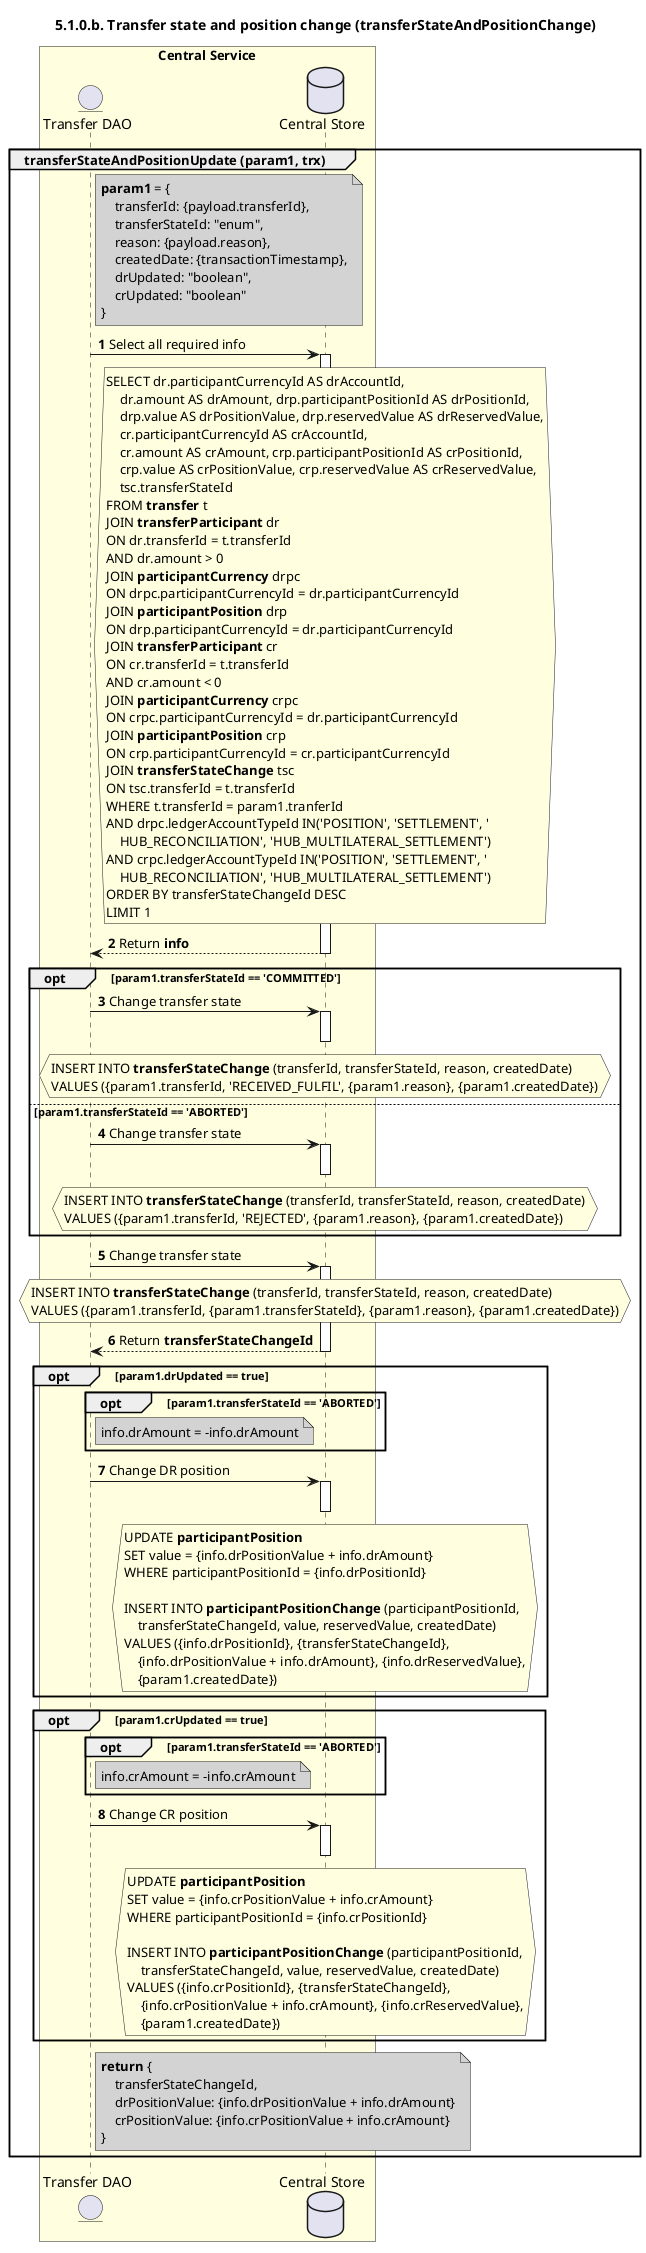 /'*****
 License
 --------------
 Copyright © 2017 Bill & Melinda Gates Foundation
 The Mojaloop files are made available by the Bill & Melinda Gates Foundation under the Apache License, Version 2.0 (the "License") and you may not use these files except in compliance with the License. You may obtain a copy of the License at
 http://www.apache.org/licenses/LICENSE-2.0
 Unless required by applicable law or agreed to in writing, the Mojaloop files are distributed on an "AS IS" BASIS, WITHOUT WARRANTIES OR CONDITIONS OF ANY KIND, either express or implied. See the License for the specific language governing permissions and limitations under the License.
 Contributors
 --------------
 This is the official list of the Mojaloop project contributors for this file.
 Names of the original copyright holders (individuals or organizations)
 should be listed with a '*' in the first column. People who have
 contributed from an organization can be listed under the organization
 that actually holds the copyright for their contributions (see the
 Gates Foundation organization for an example). Those individuals should have
 their names indented and be marked with a '-'. Email address can be added
 optionally within square brackets <email>.
 * Gates Foundation
 - Name Surname <name.surname@gatesfoundation.com>

 * Georgi Georgiev <georgi.georgiev@modusbox.com>
 --------------
 ******'/

@startuml
' declate title
title 5.1.0.b. Transfer state and position change (transferStateAndPositionChange)

autonumber

' Actor Keys:
'   boundary - APIs/Interfaces, etc
'   collections - Kafka Topics
'   control - Kafka Consumers
'   entity - Database Access Objects
'   database - Database Persistance Store

' declare actors
entity "Transfer DAO" as TRANSFER_DAO
database "Central Store" as DB

box "Central Service" #LightYellow
    participant TRANSFER_DAO
    participant DB
end box

' start flow
group transferStateAndPositionUpdate (param1, trx)
    note right of TRANSFER_DAO #lightgray
        **param1** = {
            transferId: {payload.transferId},
            transferStateId: "enum",
            reason: {payload.reason},
            createdDate: {transactionTimestamp},
            drUpdated: "boolean",
            crUpdated: "boolean"
        }
    end note

    TRANSFER_DAO -> DB: Select all required info
    activate DB
    hnote over DB #lightyellow
        SELECT dr.participantCurrencyId AS drAccountId,
            dr.amount AS drAmount, drp.participantPositionId AS drPositionId,
            drp.value AS drPositionValue, drp.reservedValue AS drReservedValue,
            cr.participantCurrencyId AS crAccountId,
            cr.amount AS crAmount, crp.participantPositionId AS crPositionId,
            crp.value AS crPositionValue, crp.reservedValue AS crReservedValue,
            tsc.transferStateId
        FROM **transfer** t
        JOIN **transferParticipant** dr
        ON dr.transferId = t.transferId
        AND dr.amount > 0
        JOIN **participantCurrency** drpc
        ON drpc.participantCurrencyId = dr.participantCurrencyId
        JOIN **participantPosition** drp
        ON drp.participantCurrencyId = dr.participantCurrencyId
        JOIN **transferParticipant** cr
        ON cr.transferId = t.transferId
        AND cr.amount < 0
        JOIN **participantCurrency** crpc
        ON crpc.participantCurrencyId = dr.participantCurrencyId
        JOIN **participantPosition** crp
        ON crp.participantCurrencyId = cr.participantCurrencyId
        JOIN **transferStateChange** tsc
        ON tsc.transferId = t.transferId
        WHERE t.transferId = param1.tranferId
        AND drpc.ledgerAccountTypeId IN('POSITION', 'SETTLEMENT', '
            HUB_RECONCILIATION', 'HUB_MULTILATERAL_SETTLEMENT')
        AND crpc.ledgerAccountTypeId IN('POSITION', 'SETTLEMENT', '
            HUB_RECONCILIATION', 'HUB_MULTILATERAL_SETTLEMENT')
        ORDER BY transferStateChangeId DESC
        LIMIT 1
    end hnote
    TRANSFER_DAO <-- DB: Return **info**
    deactivate DB

    opt param1.transferStateId == 'COMMITTED'
        TRANSFER_DAO -> DB: Change transfer state
        activate DB
        deactivate DB
        hnote over DB #lightyellow
            INSERT INTO **transferStateChange** (transferId, transferStateId, reason, createdDate)
            VALUES ({param1.transferId, 'RECEIVED_FULFIL', {param1.reason}, {param1.createdDate})
        end hnote
    else param1.transferStateId == 'ABORTED'
        TRANSFER_DAO -> DB: Change transfer state
        activate DB
        deactivate DB
        hnote over DB #lightyellow
            INSERT INTO **transferStateChange** (transferId, transferStateId, reason, createdDate)
            VALUES ({param1.transferId, 'REJECTED', {param1.reason}, {param1.createdDate})
        end hnote
    end

    TRANSFER_DAO -> DB: Change transfer state
    activate DB
    hnote over DB #lightyellow
        INSERT INTO **transferStateChange** (transferId, transferStateId, reason, createdDate)
        VALUES ({param1.transferId, {param1.transferStateId}, {param1.reason}, {param1.createdDate})
    end hnote
    TRANSFER_DAO <-- DB: Return **transferStateChangeId**
    deactivate DB

    opt param1.drUpdated == true
        opt param1.transferStateId == 'ABORTED'
            note right of TRANSFER_DAO #lightgray
                info.drAmount = -info.drAmount
            end note
        end

        TRANSFER_DAO -> DB: Change DR position
        activate DB
        deactivate DB
        hnote over DB #lightyellow
            UPDATE **participantPosition**
            SET value = {info.drPositionValue + info.drAmount}
            WHERE participantPositionId = {info.drPositionId}

            INSERT INTO **participantPositionChange** (participantPositionId,
                transferStateChangeId, value, reservedValue, createdDate)
            VALUES ({info.drPositionId}, {transferStateChangeId},
                {info.drPositionValue + info.drAmount}, {info.drReservedValue},
                {param1.createdDate})
        end hnote
    end

    opt param1.crUpdated == true
        opt param1.transferStateId == 'ABORTED'
            note right of TRANSFER_DAO #lightgray
                info.crAmount = -info.crAmount
            end note
        end

        TRANSFER_DAO -> DB: Change CR position
        activate DB
        deactivate DB
        hnote over DB #lightyellow
            UPDATE **participantPosition**
            SET value = {info.crPositionValue + info.crAmount}
            WHERE participantPositionId = {info.crPositionId}

            INSERT INTO **participantPositionChange** (participantPositionId,
                transferStateChangeId, value, reservedValue, createdDate)
            VALUES ({info.crPositionId}, {transferStateChangeId},
                {info.crPositionValue + info.crAmount}, {info.crReservedValue},
                {param1.createdDate})
        end hnote
    end

    note right of TRANSFER_DAO #lightgray
        **return** {
            transferStateChangeId,
            drPositionValue: {info.drPositionValue + info.drAmount}
            crPositionValue: {info.crPositionValue + info.crAmount}
        }
    end note
end
@enduml
